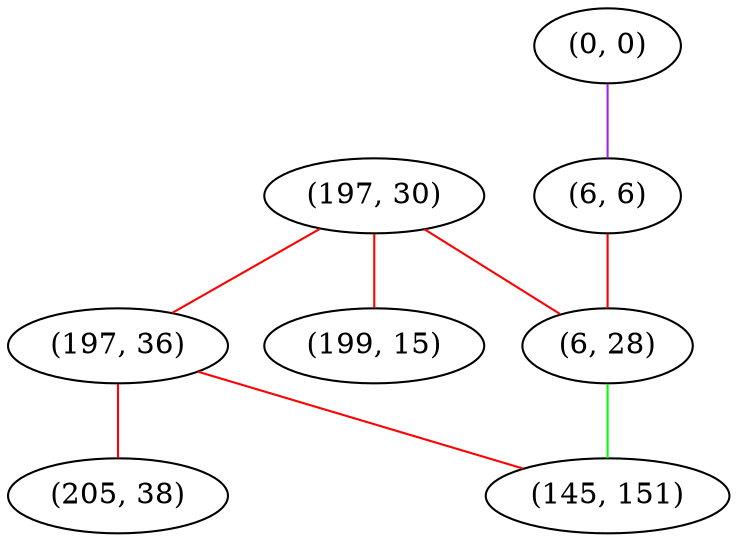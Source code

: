 graph "" {
"(197, 30)";
"(197, 36)";
"(0, 0)";
"(199, 15)";
"(6, 6)";
"(6, 28)";
"(205, 38)";
"(145, 151)";
"(197, 30)" -- "(6, 28)"  [color=red, key=0, weight=1];
"(197, 30)" -- "(197, 36)"  [color=red, key=0, weight=1];
"(197, 30)" -- "(199, 15)"  [color=red, key=0, weight=1];
"(197, 36)" -- "(205, 38)"  [color=red, key=0, weight=1];
"(197, 36)" -- "(145, 151)"  [color=red, key=0, weight=1];
"(0, 0)" -- "(6, 6)"  [color=purple, key=0, weight=4];
"(6, 6)" -- "(6, 28)"  [color=red, key=0, weight=1];
"(6, 28)" -- "(145, 151)"  [color=green, key=0, weight=2];
}
